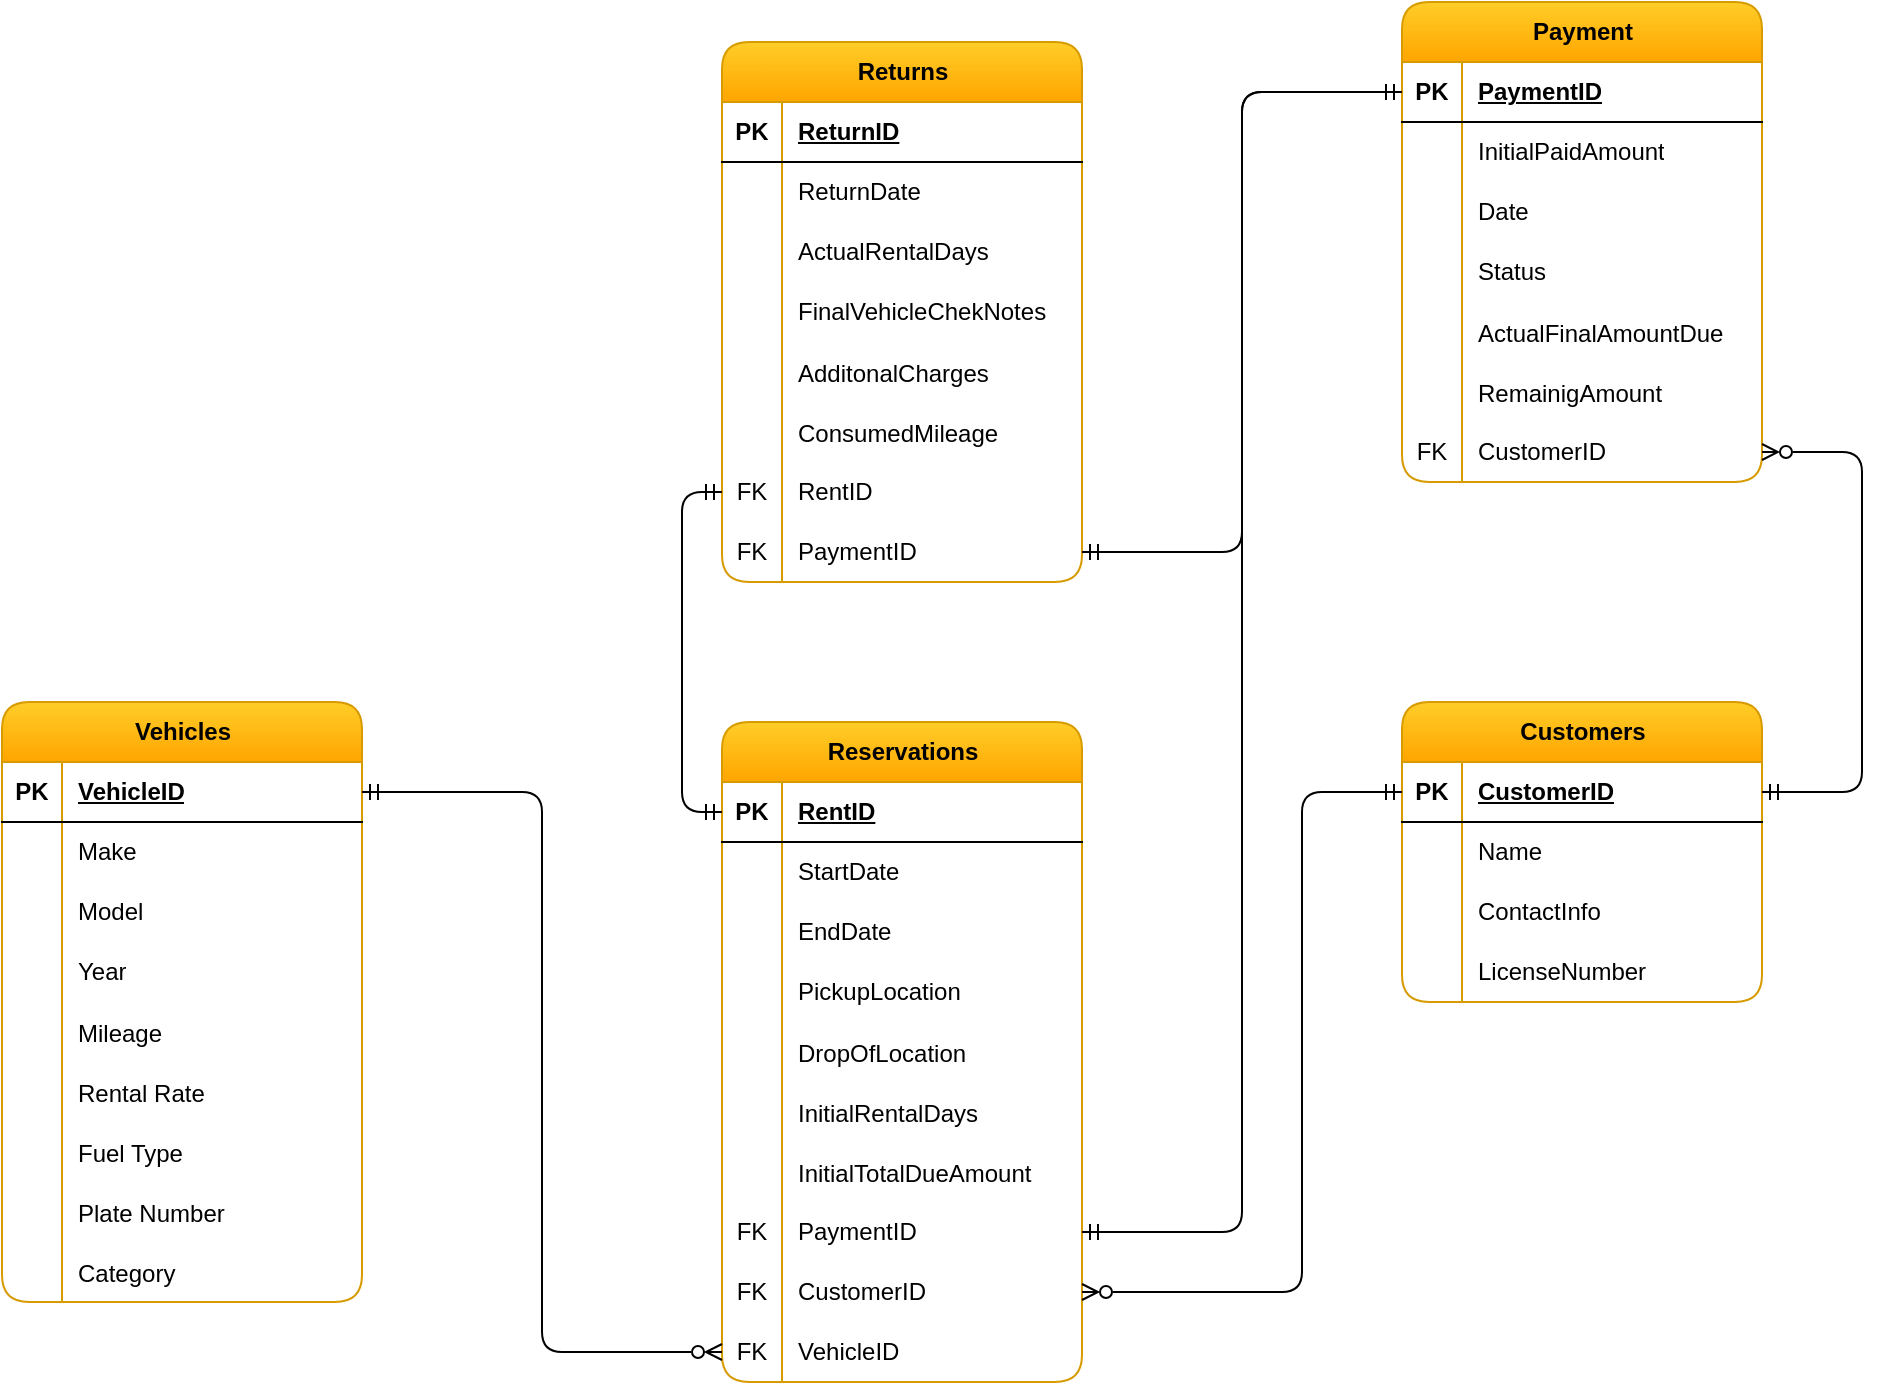 <mxfile version="26.0.16">
  <diagram name="Page-1" id="QDovTG4UQ_w5zxJ6Ef-n">
    <mxGraphModel dx="689" dy="719" grid="1" gridSize="10" guides="1" tooltips="1" connect="1" arrows="1" fold="1" page="1" pageScale="1" pageWidth="850" pageHeight="1100" math="0" shadow="0">
      <root>
        <mxCell id="0" />
        <mxCell id="1" parent="0" />
        <mxCell id="iJ1qwPHRNLwlL2JDfnPb-1" value="Vehicles" style="shape=table;startSize=30;container=1;collapsible=1;childLayout=tableLayout;fixedRows=1;rowLines=0;fontStyle=1;align=center;resizeLast=1;html=1;rounded=1;fillColor=#ffcd28;gradientColor=#ffa500;strokeColor=#d79b00;" vertex="1" parent="1">
          <mxGeometry x="120" y="460" width="180" height="300" as="geometry" />
        </mxCell>
        <mxCell id="iJ1qwPHRNLwlL2JDfnPb-2" value="" style="shape=tableRow;horizontal=0;startSize=0;swimlaneHead=0;swimlaneBody=0;fillColor=none;collapsible=0;dropTarget=0;points=[[0,0.5],[1,0.5]];portConstraint=eastwest;top=0;left=0;right=0;bottom=1;rounded=1;" vertex="1" parent="iJ1qwPHRNLwlL2JDfnPb-1">
          <mxGeometry y="30" width="180" height="30" as="geometry" />
        </mxCell>
        <mxCell id="iJ1qwPHRNLwlL2JDfnPb-3" value="PK" style="shape=partialRectangle;connectable=0;fillColor=none;top=0;left=0;bottom=0;right=0;fontStyle=1;overflow=hidden;whiteSpace=wrap;html=1;rounded=1;" vertex="1" parent="iJ1qwPHRNLwlL2JDfnPb-2">
          <mxGeometry width="30" height="30" as="geometry">
            <mxRectangle width="30" height="30" as="alternateBounds" />
          </mxGeometry>
        </mxCell>
        <mxCell id="iJ1qwPHRNLwlL2JDfnPb-4" value="VehicleID" style="shape=partialRectangle;connectable=0;fillColor=none;top=0;left=0;bottom=0;right=0;align=left;spacingLeft=6;fontStyle=5;overflow=hidden;whiteSpace=wrap;html=1;rounded=1;" vertex="1" parent="iJ1qwPHRNLwlL2JDfnPb-2">
          <mxGeometry x="30" width="150" height="30" as="geometry">
            <mxRectangle width="150" height="30" as="alternateBounds" />
          </mxGeometry>
        </mxCell>
        <mxCell id="iJ1qwPHRNLwlL2JDfnPb-5" value="" style="shape=tableRow;horizontal=0;startSize=0;swimlaneHead=0;swimlaneBody=0;fillColor=none;collapsible=0;dropTarget=0;points=[[0,0.5],[1,0.5]];portConstraint=eastwest;top=0;left=0;right=0;bottom=0;rounded=1;" vertex="1" parent="iJ1qwPHRNLwlL2JDfnPb-1">
          <mxGeometry y="60" width="180" height="30" as="geometry" />
        </mxCell>
        <mxCell id="iJ1qwPHRNLwlL2JDfnPb-6" value="" style="shape=partialRectangle;connectable=0;fillColor=none;top=0;left=0;bottom=0;right=0;editable=1;overflow=hidden;whiteSpace=wrap;html=1;rounded=1;" vertex="1" parent="iJ1qwPHRNLwlL2JDfnPb-5">
          <mxGeometry width="30" height="30" as="geometry">
            <mxRectangle width="30" height="30" as="alternateBounds" />
          </mxGeometry>
        </mxCell>
        <mxCell id="iJ1qwPHRNLwlL2JDfnPb-7" value="Make" style="shape=partialRectangle;connectable=0;fillColor=none;top=0;left=0;bottom=0;right=0;align=left;spacingLeft=6;overflow=hidden;whiteSpace=wrap;html=1;rounded=1;" vertex="1" parent="iJ1qwPHRNLwlL2JDfnPb-5">
          <mxGeometry x="30" width="150" height="30" as="geometry">
            <mxRectangle width="150" height="30" as="alternateBounds" />
          </mxGeometry>
        </mxCell>
        <mxCell id="iJ1qwPHRNLwlL2JDfnPb-8" value="" style="shape=tableRow;horizontal=0;startSize=0;swimlaneHead=0;swimlaneBody=0;fillColor=none;collapsible=0;dropTarget=0;points=[[0,0.5],[1,0.5]];portConstraint=eastwest;top=0;left=0;right=0;bottom=0;rounded=1;" vertex="1" parent="iJ1qwPHRNLwlL2JDfnPb-1">
          <mxGeometry y="90" width="180" height="30" as="geometry" />
        </mxCell>
        <mxCell id="iJ1qwPHRNLwlL2JDfnPb-9" value="" style="shape=partialRectangle;connectable=0;fillColor=none;top=0;left=0;bottom=0;right=0;editable=1;overflow=hidden;whiteSpace=wrap;html=1;rounded=1;" vertex="1" parent="iJ1qwPHRNLwlL2JDfnPb-8">
          <mxGeometry width="30" height="30" as="geometry">
            <mxRectangle width="30" height="30" as="alternateBounds" />
          </mxGeometry>
        </mxCell>
        <mxCell id="iJ1qwPHRNLwlL2JDfnPb-10" value="Model" style="shape=partialRectangle;connectable=0;fillColor=none;top=0;left=0;bottom=0;right=0;align=left;spacingLeft=6;overflow=hidden;whiteSpace=wrap;html=1;rounded=1;" vertex="1" parent="iJ1qwPHRNLwlL2JDfnPb-8">
          <mxGeometry x="30" width="150" height="30" as="geometry">
            <mxRectangle width="150" height="30" as="alternateBounds" />
          </mxGeometry>
        </mxCell>
        <mxCell id="iJ1qwPHRNLwlL2JDfnPb-11" value="" style="shape=tableRow;horizontal=0;startSize=0;swimlaneHead=0;swimlaneBody=0;fillColor=none;collapsible=0;dropTarget=0;points=[[0,0.5],[1,0.5]];portConstraint=eastwest;top=0;left=0;right=0;bottom=0;rounded=1;" vertex="1" parent="iJ1qwPHRNLwlL2JDfnPb-1">
          <mxGeometry y="120" width="180" height="30" as="geometry" />
        </mxCell>
        <mxCell id="iJ1qwPHRNLwlL2JDfnPb-12" value="" style="shape=partialRectangle;connectable=0;fillColor=none;top=0;left=0;bottom=0;right=0;editable=1;overflow=hidden;whiteSpace=wrap;html=1;rounded=1;" vertex="1" parent="iJ1qwPHRNLwlL2JDfnPb-11">
          <mxGeometry width="30" height="30" as="geometry">
            <mxRectangle width="30" height="30" as="alternateBounds" />
          </mxGeometry>
        </mxCell>
        <mxCell id="iJ1qwPHRNLwlL2JDfnPb-13" value="Year" style="shape=partialRectangle;connectable=0;fillColor=none;top=0;left=0;bottom=0;right=0;align=left;spacingLeft=6;overflow=hidden;whiteSpace=wrap;html=1;rounded=1;" vertex="1" parent="iJ1qwPHRNLwlL2JDfnPb-11">
          <mxGeometry x="30" width="150" height="30" as="geometry">
            <mxRectangle width="150" height="30" as="alternateBounds" />
          </mxGeometry>
        </mxCell>
        <mxCell id="iJ1qwPHRNLwlL2JDfnPb-14" value="" style="shape=tableRow;horizontal=0;startSize=0;swimlaneHead=0;swimlaneBody=0;fillColor=none;collapsible=0;dropTarget=0;points=[[0,0.5],[1,0.5]];portConstraint=eastwest;top=0;left=0;right=0;bottom=0;rounded=1;" vertex="1" parent="iJ1qwPHRNLwlL2JDfnPb-1">
          <mxGeometry y="150" width="180" height="30" as="geometry" />
        </mxCell>
        <mxCell id="iJ1qwPHRNLwlL2JDfnPb-15" value="" style="shape=partialRectangle;connectable=0;fillColor=none;top=0;left=0;bottom=0;right=0;editable=1;overflow=hidden;rounded=1;" vertex="1" parent="iJ1qwPHRNLwlL2JDfnPb-14">
          <mxGeometry width="30" height="30" as="geometry">
            <mxRectangle width="30" height="30" as="alternateBounds" />
          </mxGeometry>
        </mxCell>
        <mxCell id="iJ1qwPHRNLwlL2JDfnPb-16" value="Mileage" style="shape=partialRectangle;connectable=0;fillColor=none;top=0;left=0;bottom=0;right=0;align=left;spacingLeft=6;overflow=hidden;rounded=1;" vertex="1" parent="iJ1qwPHRNLwlL2JDfnPb-14">
          <mxGeometry x="30" width="150" height="30" as="geometry">
            <mxRectangle width="150" height="30" as="alternateBounds" />
          </mxGeometry>
        </mxCell>
        <mxCell id="iJ1qwPHRNLwlL2JDfnPb-17" value="" style="shape=tableRow;horizontal=0;startSize=0;swimlaneHead=0;swimlaneBody=0;fillColor=none;collapsible=0;dropTarget=0;points=[[0,0.5],[1,0.5]];portConstraint=eastwest;top=0;left=0;right=0;bottom=0;rounded=1;" vertex="1" parent="iJ1qwPHRNLwlL2JDfnPb-1">
          <mxGeometry y="180" width="180" height="30" as="geometry" />
        </mxCell>
        <mxCell id="iJ1qwPHRNLwlL2JDfnPb-18" value="" style="shape=partialRectangle;connectable=0;fillColor=none;top=0;left=0;bottom=0;right=0;editable=1;overflow=hidden;rounded=1;" vertex="1" parent="iJ1qwPHRNLwlL2JDfnPb-17">
          <mxGeometry width="30" height="30" as="geometry">
            <mxRectangle width="30" height="30" as="alternateBounds" />
          </mxGeometry>
        </mxCell>
        <mxCell id="iJ1qwPHRNLwlL2JDfnPb-19" value="Rental Rate" style="shape=partialRectangle;connectable=0;fillColor=none;top=0;left=0;bottom=0;right=0;align=left;spacingLeft=6;overflow=hidden;rounded=1;" vertex="1" parent="iJ1qwPHRNLwlL2JDfnPb-17">
          <mxGeometry x="30" width="150" height="30" as="geometry">
            <mxRectangle width="150" height="30" as="alternateBounds" />
          </mxGeometry>
        </mxCell>
        <mxCell id="iJ1qwPHRNLwlL2JDfnPb-24" value="" style="shape=tableRow;horizontal=0;startSize=0;swimlaneHead=0;swimlaneBody=0;fillColor=none;collapsible=0;dropTarget=0;points=[[0,0.5],[1,0.5]];portConstraint=eastwest;top=0;left=0;right=0;bottom=0;rounded=1;" vertex="1" parent="iJ1qwPHRNLwlL2JDfnPb-1">
          <mxGeometry y="210" width="180" height="30" as="geometry" />
        </mxCell>
        <mxCell id="iJ1qwPHRNLwlL2JDfnPb-25" value="" style="shape=partialRectangle;connectable=0;fillColor=none;top=0;left=0;bottom=0;right=0;editable=1;overflow=hidden;rounded=1;" vertex="1" parent="iJ1qwPHRNLwlL2JDfnPb-24">
          <mxGeometry width="30" height="30" as="geometry">
            <mxRectangle width="30" height="30" as="alternateBounds" />
          </mxGeometry>
        </mxCell>
        <mxCell id="iJ1qwPHRNLwlL2JDfnPb-26" value="Fuel Type" style="shape=partialRectangle;connectable=0;fillColor=none;top=0;left=0;bottom=0;right=0;align=left;spacingLeft=6;overflow=hidden;rounded=1;" vertex="1" parent="iJ1qwPHRNLwlL2JDfnPb-24">
          <mxGeometry x="30" width="150" height="30" as="geometry">
            <mxRectangle width="150" height="30" as="alternateBounds" />
          </mxGeometry>
        </mxCell>
        <mxCell id="iJ1qwPHRNLwlL2JDfnPb-27" value="" style="shape=tableRow;horizontal=0;startSize=0;swimlaneHead=0;swimlaneBody=0;fillColor=none;collapsible=0;dropTarget=0;points=[[0,0.5],[1,0.5]];portConstraint=eastwest;top=0;left=0;right=0;bottom=0;rounded=1;" vertex="1" parent="iJ1qwPHRNLwlL2JDfnPb-1">
          <mxGeometry y="240" width="180" height="30" as="geometry" />
        </mxCell>
        <mxCell id="iJ1qwPHRNLwlL2JDfnPb-28" value="" style="shape=partialRectangle;connectable=0;fillColor=none;top=0;left=0;bottom=0;right=0;editable=1;overflow=hidden;rounded=1;" vertex="1" parent="iJ1qwPHRNLwlL2JDfnPb-27">
          <mxGeometry width="30" height="30" as="geometry">
            <mxRectangle width="30" height="30" as="alternateBounds" />
          </mxGeometry>
        </mxCell>
        <mxCell id="iJ1qwPHRNLwlL2JDfnPb-29" value="Plate Number" style="shape=partialRectangle;connectable=0;fillColor=none;top=0;left=0;bottom=0;right=0;align=left;spacingLeft=6;overflow=hidden;rounded=1;" vertex="1" parent="iJ1qwPHRNLwlL2JDfnPb-27">
          <mxGeometry x="30" width="150" height="30" as="geometry">
            <mxRectangle width="150" height="30" as="alternateBounds" />
          </mxGeometry>
        </mxCell>
        <mxCell id="iJ1qwPHRNLwlL2JDfnPb-30" value="" style="shape=tableRow;horizontal=0;startSize=0;swimlaneHead=0;swimlaneBody=0;fillColor=none;collapsible=0;dropTarget=0;points=[[0,0.5],[1,0.5]];portConstraint=eastwest;top=0;left=0;right=0;bottom=0;rounded=1;" vertex="1" parent="iJ1qwPHRNLwlL2JDfnPb-1">
          <mxGeometry y="270" width="180" height="30" as="geometry" />
        </mxCell>
        <mxCell id="iJ1qwPHRNLwlL2JDfnPb-31" value="" style="shape=partialRectangle;connectable=0;fillColor=none;top=0;left=0;bottom=0;right=0;editable=1;overflow=hidden;rounded=1;" vertex="1" parent="iJ1qwPHRNLwlL2JDfnPb-30">
          <mxGeometry width="30" height="30" as="geometry">
            <mxRectangle width="30" height="30" as="alternateBounds" />
          </mxGeometry>
        </mxCell>
        <mxCell id="iJ1qwPHRNLwlL2JDfnPb-32" value="Category" style="shape=partialRectangle;connectable=0;fillColor=none;top=0;left=0;bottom=0;right=0;align=left;spacingLeft=6;overflow=hidden;rounded=1;" vertex="1" parent="iJ1qwPHRNLwlL2JDfnPb-30">
          <mxGeometry x="30" width="150" height="30" as="geometry">
            <mxRectangle width="150" height="30" as="alternateBounds" />
          </mxGeometry>
        </mxCell>
        <mxCell id="iJ1qwPHRNLwlL2JDfnPb-36" value="Reservations" style="shape=table;startSize=30;container=1;collapsible=1;childLayout=tableLayout;fixedRows=1;rowLines=0;fontStyle=1;align=center;resizeLast=1;html=1;rounded=1;fillColor=#ffcd28;gradientColor=#ffa500;strokeColor=#d79b00;" vertex="1" parent="1">
          <mxGeometry x="480" y="470" width="180" height="330" as="geometry" />
        </mxCell>
        <mxCell id="iJ1qwPHRNLwlL2JDfnPb-37" value="" style="shape=tableRow;horizontal=0;startSize=0;swimlaneHead=0;swimlaneBody=0;fillColor=none;collapsible=0;dropTarget=0;points=[[0,0.5],[1,0.5]];portConstraint=eastwest;top=0;left=0;right=0;bottom=1;rounded=1;" vertex="1" parent="iJ1qwPHRNLwlL2JDfnPb-36">
          <mxGeometry y="30" width="180" height="30" as="geometry" />
        </mxCell>
        <mxCell id="iJ1qwPHRNLwlL2JDfnPb-38" value="PK" style="shape=partialRectangle;connectable=0;fillColor=none;top=0;left=0;bottom=0;right=0;fontStyle=1;overflow=hidden;whiteSpace=wrap;html=1;rounded=1;" vertex="1" parent="iJ1qwPHRNLwlL2JDfnPb-37">
          <mxGeometry width="30" height="30" as="geometry">
            <mxRectangle width="30" height="30" as="alternateBounds" />
          </mxGeometry>
        </mxCell>
        <mxCell id="iJ1qwPHRNLwlL2JDfnPb-39" value="RentID" style="shape=partialRectangle;connectable=0;fillColor=none;top=0;left=0;bottom=0;right=0;align=left;spacingLeft=6;fontStyle=5;overflow=hidden;whiteSpace=wrap;html=1;rounded=1;" vertex="1" parent="iJ1qwPHRNLwlL2JDfnPb-37">
          <mxGeometry x="30" width="150" height="30" as="geometry">
            <mxRectangle width="150" height="30" as="alternateBounds" />
          </mxGeometry>
        </mxCell>
        <mxCell id="iJ1qwPHRNLwlL2JDfnPb-40" value="" style="shape=tableRow;horizontal=0;startSize=0;swimlaneHead=0;swimlaneBody=0;fillColor=none;collapsible=0;dropTarget=0;points=[[0,0.5],[1,0.5]];portConstraint=eastwest;top=0;left=0;right=0;bottom=0;rounded=1;" vertex="1" parent="iJ1qwPHRNLwlL2JDfnPb-36">
          <mxGeometry y="60" width="180" height="30" as="geometry" />
        </mxCell>
        <mxCell id="iJ1qwPHRNLwlL2JDfnPb-41" value="" style="shape=partialRectangle;connectable=0;fillColor=none;top=0;left=0;bottom=0;right=0;editable=1;overflow=hidden;whiteSpace=wrap;html=1;rounded=1;" vertex="1" parent="iJ1qwPHRNLwlL2JDfnPb-40">
          <mxGeometry width="30" height="30" as="geometry">
            <mxRectangle width="30" height="30" as="alternateBounds" />
          </mxGeometry>
        </mxCell>
        <mxCell id="iJ1qwPHRNLwlL2JDfnPb-42" value="StartDate" style="shape=partialRectangle;connectable=0;fillColor=none;top=0;left=0;bottom=0;right=0;align=left;spacingLeft=6;overflow=hidden;whiteSpace=wrap;html=1;rounded=1;" vertex="1" parent="iJ1qwPHRNLwlL2JDfnPb-40">
          <mxGeometry x="30" width="150" height="30" as="geometry">
            <mxRectangle width="150" height="30" as="alternateBounds" />
          </mxGeometry>
        </mxCell>
        <mxCell id="iJ1qwPHRNLwlL2JDfnPb-43" value="" style="shape=tableRow;horizontal=0;startSize=0;swimlaneHead=0;swimlaneBody=0;fillColor=none;collapsible=0;dropTarget=0;points=[[0,0.5],[1,0.5]];portConstraint=eastwest;top=0;left=0;right=0;bottom=0;rounded=1;" vertex="1" parent="iJ1qwPHRNLwlL2JDfnPb-36">
          <mxGeometry y="90" width="180" height="30" as="geometry" />
        </mxCell>
        <mxCell id="iJ1qwPHRNLwlL2JDfnPb-44" value="" style="shape=partialRectangle;connectable=0;fillColor=none;top=0;left=0;bottom=0;right=0;editable=1;overflow=hidden;whiteSpace=wrap;html=1;rounded=1;" vertex="1" parent="iJ1qwPHRNLwlL2JDfnPb-43">
          <mxGeometry width="30" height="30" as="geometry">
            <mxRectangle width="30" height="30" as="alternateBounds" />
          </mxGeometry>
        </mxCell>
        <mxCell id="iJ1qwPHRNLwlL2JDfnPb-45" value="EndDate" style="shape=partialRectangle;connectable=0;fillColor=none;top=0;left=0;bottom=0;right=0;align=left;spacingLeft=6;overflow=hidden;whiteSpace=wrap;html=1;rounded=1;" vertex="1" parent="iJ1qwPHRNLwlL2JDfnPb-43">
          <mxGeometry x="30" width="150" height="30" as="geometry">
            <mxRectangle width="150" height="30" as="alternateBounds" />
          </mxGeometry>
        </mxCell>
        <mxCell id="iJ1qwPHRNLwlL2JDfnPb-46" value="" style="shape=tableRow;horizontal=0;startSize=0;swimlaneHead=0;swimlaneBody=0;fillColor=none;collapsible=0;dropTarget=0;points=[[0,0.5],[1,0.5]];portConstraint=eastwest;top=0;left=0;right=0;bottom=0;rounded=1;" vertex="1" parent="iJ1qwPHRNLwlL2JDfnPb-36">
          <mxGeometry y="120" width="180" height="30" as="geometry" />
        </mxCell>
        <mxCell id="iJ1qwPHRNLwlL2JDfnPb-47" value="" style="shape=partialRectangle;connectable=0;fillColor=none;top=0;left=0;bottom=0;right=0;editable=1;overflow=hidden;whiteSpace=wrap;html=1;rounded=1;" vertex="1" parent="iJ1qwPHRNLwlL2JDfnPb-46">
          <mxGeometry width="30" height="30" as="geometry">
            <mxRectangle width="30" height="30" as="alternateBounds" />
          </mxGeometry>
        </mxCell>
        <mxCell id="iJ1qwPHRNLwlL2JDfnPb-48" value="PickupLocation" style="shape=partialRectangle;connectable=0;fillColor=none;top=0;left=0;bottom=0;right=0;align=left;spacingLeft=6;overflow=hidden;whiteSpace=wrap;html=1;rounded=1;" vertex="1" parent="iJ1qwPHRNLwlL2JDfnPb-46">
          <mxGeometry x="30" width="150" height="30" as="geometry">
            <mxRectangle width="150" height="30" as="alternateBounds" />
          </mxGeometry>
        </mxCell>
        <mxCell id="iJ1qwPHRNLwlL2JDfnPb-49" value="" style="shape=tableRow;horizontal=0;startSize=0;swimlaneHead=0;swimlaneBody=0;fillColor=none;collapsible=0;dropTarget=0;points=[[0,0.5],[1,0.5]];portConstraint=eastwest;top=0;left=0;right=0;bottom=0;rounded=1;" vertex="1" parent="iJ1qwPHRNLwlL2JDfnPb-36">
          <mxGeometry y="150" width="180" height="30" as="geometry" />
        </mxCell>
        <mxCell id="iJ1qwPHRNLwlL2JDfnPb-50" value="" style="shape=partialRectangle;connectable=0;fillColor=none;top=0;left=0;bottom=0;right=0;editable=1;overflow=hidden;rounded=1;" vertex="1" parent="iJ1qwPHRNLwlL2JDfnPb-49">
          <mxGeometry width="30" height="30" as="geometry">
            <mxRectangle width="30" height="30" as="alternateBounds" />
          </mxGeometry>
        </mxCell>
        <mxCell id="iJ1qwPHRNLwlL2JDfnPb-51" value="DropOfLocation" style="shape=partialRectangle;connectable=0;fillColor=none;top=0;left=0;bottom=0;right=0;align=left;spacingLeft=6;overflow=hidden;rounded=1;" vertex="1" parent="iJ1qwPHRNLwlL2JDfnPb-49">
          <mxGeometry x="30" width="150" height="30" as="geometry">
            <mxRectangle width="150" height="30" as="alternateBounds" />
          </mxGeometry>
        </mxCell>
        <mxCell id="iJ1qwPHRNLwlL2JDfnPb-52" value="" style="shape=tableRow;horizontal=0;startSize=0;swimlaneHead=0;swimlaneBody=0;fillColor=none;collapsible=0;dropTarget=0;points=[[0,0.5],[1,0.5]];portConstraint=eastwest;top=0;left=0;right=0;bottom=0;rounded=1;" vertex="1" parent="iJ1qwPHRNLwlL2JDfnPb-36">
          <mxGeometry y="180" width="180" height="30" as="geometry" />
        </mxCell>
        <mxCell id="iJ1qwPHRNLwlL2JDfnPb-53" value="" style="shape=partialRectangle;connectable=0;fillColor=none;top=0;left=0;bottom=0;right=0;editable=1;overflow=hidden;rounded=1;" vertex="1" parent="iJ1qwPHRNLwlL2JDfnPb-52">
          <mxGeometry width="30" height="30" as="geometry">
            <mxRectangle width="30" height="30" as="alternateBounds" />
          </mxGeometry>
        </mxCell>
        <mxCell id="iJ1qwPHRNLwlL2JDfnPb-54" value="InitialRentalDays" style="shape=partialRectangle;connectable=0;fillColor=none;top=0;left=0;bottom=0;right=0;align=left;spacingLeft=6;overflow=hidden;rounded=1;" vertex="1" parent="iJ1qwPHRNLwlL2JDfnPb-52">
          <mxGeometry x="30" width="150" height="30" as="geometry">
            <mxRectangle width="150" height="30" as="alternateBounds" />
          </mxGeometry>
        </mxCell>
        <mxCell id="iJ1qwPHRNLwlL2JDfnPb-55" value="" style="shape=tableRow;horizontal=0;startSize=0;swimlaneHead=0;swimlaneBody=0;fillColor=none;collapsible=0;dropTarget=0;points=[[0,0.5],[1,0.5]];portConstraint=eastwest;top=0;left=0;right=0;bottom=0;rounded=1;" vertex="1" parent="iJ1qwPHRNLwlL2JDfnPb-36">
          <mxGeometry y="210" width="180" height="30" as="geometry" />
        </mxCell>
        <mxCell id="iJ1qwPHRNLwlL2JDfnPb-56" value="" style="shape=partialRectangle;connectable=0;fillColor=none;top=0;left=0;bottom=0;right=0;editable=1;overflow=hidden;rounded=1;" vertex="1" parent="iJ1qwPHRNLwlL2JDfnPb-55">
          <mxGeometry width="30" height="30" as="geometry">
            <mxRectangle width="30" height="30" as="alternateBounds" />
          </mxGeometry>
        </mxCell>
        <mxCell id="iJ1qwPHRNLwlL2JDfnPb-57" value="InitialTotalDueAmount" style="shape=partialRectangle;connectable=0;fillColor=none;top=0;left=0;bottom=0;right=0;align=left;spacingLeft=6;overflow=hidden;rounded=1;" vertex="1" parent="iJ1qwPHRNLwlL2JDfnPb-55">
          <mxGeometry x="30" width="150" height="30" as="geometry">
            <mxRectangle width="150" height="30" as="alternateBounds" />
          </mxGeometry>
        </mxCell>
        <mxCell id="iJ1qwPHRNLwlL2JDfnPb-125" value="" style="shape=tableRow;horizontal=0;startSize=0;swimlaneHead=0;swimlaneBody=0;fillColor=none;collapsible=0;dropTarget=0;points=[[0,0.5],[1,0.5]];portConstraint=eastwest;top=0;left=0;right=0;bottom=0;rounded=1;" vertex="1" parent="iJ1qwPHRNLwlL2JDfnPb-36">
          <mxGeometry y="240" width="180" height="30" as="geometry" />
        </mxCell>
        <mxCell id="iJ1qwPHRNLwlL2JDfnPb-126" value="FK" style="shape=partialRectangle;connectable=0;fillColor=none;top=0;left=0;bottom=0;right=0;fontStyle=0;overflow=hidden;whiteSpace=wrap;html=1;rounded=1;" vertex="1" parent="iJ1qwPHRNLwlL2JDfnPb-125">
          <mxGeometry width="30" height="30" as="geometry">
            <mxRectangle width="30" height="30" as="alternateBounds" />
          </mxGeometry>
        </mxCell>
        <mxCell id="iJ1qwPHRNLwlL2JDfnPb-127" value="PaymentID" style="shape=partialRectangle;connectable=0;fillColor=none;top=0;left=0;bottom=0;right=0;align=left;spacingLeft=6;fontStyle=0;overflow=hidden;whiteSpace=wrap;html=1;rounded=1;" vertex="1" parent="iJ1qwPHRNLwlL2JDfnPb-125">
          <mxGeometry x="30" width="150" height="30" as="geometry">
            <mxRectangle width="150" height="30" as="alternateBounds" />
          </mxGeometry>
        </mxCell>
        <mxCell id="iJ1qwPHRNLwlL2JDfnPb-109" value="" style="shape=tableRow;horizontal=0;startSize=0;swimlaneHead=0;swimlaneBody=0;fillColor=none;collapsible=0;dropTarget=0;points=[[0,0.5],[1,0.5]];portConstraint=eastwest;top=0;left=0;right=0;bottom=0;rounded=1;" vertex="1" parent="iJ1qwPHRNLwlL2JDfnPb-36">
          <mxGeometry y="270" width="180" height="30" as="geometry" />
        </mxCell>
        <mxCell id="iJ1qwPHRNLwlL2JDfnPb-110" value="FK" style="shape=partialRectangle;connectable=0;fillColor=none;top=0;left=0;bottom=0;right=0;fontStyle=0;overflow=hidden;whiteSpace=wrap;html=1;rounded=1;" vertex="1" parent="iJ1qwPHRNLwlL2JDfnPb-109">
          <mxGeometry width="30" height="30" as="geometry">
            <mxRectangle width="30" height="30" as="alternateBounds" />
          </mxGeometry>
        </mxCell>
        <mxCell id="iJ1qwPHRNLwlL2JDfnPb-111" value="CustomerID" style="shape=partialRectangle;connectable=0;fillColor=none;top=0;left=0;bottom=0;right=0;align=left;spacingLeft=6;fontStyle=0;overflow=hidden;whiteSpace=wrap;html=1;rounded=1;" vertex="1" parent="iJ1qwPHRNLwlL2JDfnPb-109">
          <mxGeometry x="30" width="150" height="30" as="geometry">
            <mxRectangle width="150" height="30" as="alternateBounds" />
          </mxGeometry>
        </mxCell>
        <mxCell id="iJ1qwPHRNLwlL2JDfnPb-112" value="" style="shape=tableRow;horizontal=0;startSize=0;swimlaneHead=0;swimlaneBody=0;fillColor=none;collapsible=0;dropTarget=0;points=[[0,0.5],[1,0.5]];portConstraint=eastwest;top=0;left=0;right=0;bottom=0;rounded=1;" vertex="1" parent="iJ1qwPHRNLwlL2JDfnPb-36">
          <mxGeometry y="300" width="180" height="30" as="geometry" />
        </mxCell>
        <mxCell id="iJ1qwPHRNLwlL2JDfnPb-113" value="FK" style="shape=partialRectangle;connectable=0;fillColor=none;top=0;left=0;bottom=0;right=0;fontStyle=0;overflow=hidden;whiteSpace=wrap;html=1;rounded=1;" vertex="1" parent="iJ1qwPHRNLwlL2JDfnPb-112">
          <mxGeometry width="30" height="30" as="geometry">
            <mxRectangle width="30" height="30" as="alternateBounds" />
          </mxGeometry>
        </mxCell>
        <mxCell id="iJ1qwPHRNLwlL2JDfnPb-114" value="VehicleID" style="shape=partialRectangle;connectable=0;fillColor=none;top=0;left=0;bottom=0;right=0;align=left;spacingLeft=6;fontStyle=0;overflow=hidden;whiteSpace=wrap;html=1;rounded=1;" vertex="1" parent="iJ1qwPHRNLwlL2JDfnPb-112">
          <mxGeometry x="30" width="150" height="30" as="geometry">
            <mxRectangle width="150" height="30" as="alternateBounds" />
          </mxGeometry>
        </mxCell>
        <mxCell id="iJ1qwPHRNLwlL2JDfnPb-58" value="Customers" style="shape=table;startSize=30;container=1;collapsible=1;childLayout=tableLayout;fixedRows=1;rowLines=0;fontStyle=1;align=center;resizeLast=1;html=1;rounded=1;fillColor=#ffcd28;gradientColor=#ffa500;strokeColor=#d79b00;" vertex="1" parent="1">
          <mxGeometry x="820" y="460" width="180" height="150" as="geometry" />
        </mxCell>
        <mxCell id="iJ1qwPHRNLwlL2JDfnPb-59" value="" style="shape=tableRow;horizontal=0;startSize=0;swimlaneHead=0;swimlaneBody=0;fillColor=none;collapsible=0;dropTarget=0;points=[[0,0.5],[1,0.5]];portConstraint=eastwest;top=0;left=0;right=0;bottom=1;rounded=1;" vertex="1" parent="iJ1qwPHRNLwlL2JDfnPb-58">
          <mxGeometry y="30" width="180" height="30" as="geometry" />
        </mxCell>
        <mxCell id="iJ1qwPHRNLwlL2JDfnPb-60" value="PK" style="shape=partialRectangle;connectable=0;fillColor=none;top=0;left=0;bottom=0;right=0;fontStyle=1;overflow=hidden;whiteSpace=wrap;html=1;rounded=1;" vertex="1" parent="iJ1qwPHRNLwlL2JDfnPb-59">
          <mxGeometry width="30" height="30" as="geometry">
            <mxRectangle width="30" height="30" as="alternateBounds" />
          </mxGeometry>
        </mxCell>
        <mxCell id="iJ1qwPHRNLwlL2JDfnPb-61" value="CustomerID" style="shape=partialRectangle;connectable=0;fillColor=none;top=0;left=0;bottom=0;right=0;align=left;spacingLeft=6;fontStyle=5;overflow=hidden;whiteSpace=wrap;html=1;rounded=1;" vertex="1" parent="iJ1qwPHRNLwlL2JDfnPb-59">
          <mxGeometry x="30" width="150" height="30" as="geometry">
            <mxRectangle width="150" height="30" as="alternateBounds" />
          </mxGeometry>
        </mxCell>
        <mxCell id="iJ1qwPHRNLwlL2JDfnPb-62" value="" style="shape=tableRow;horizontal=0;startSize=0;swimlaneHead=0;swimlaneBody=0;fillColor=none;collapsible=0;dropTarget=0;points=[[0,0.5],[1,0.5]];portConstraint=eastwest;top=0;left=0;right=0;bottom=0;rounded=1;" vertex="1" parent="iJ1qwPHRNLwlL2JDfnPb-58">
          <mxGeometry y="60" width="180" height="30" as="geometry" />
        </mxCell>
        <mxCell id="iJ1qwPHRNLwlL2JDfnPb-63" value="" style="shape=partialRectangle;connectable=0;fillColor=none;top=0;left=0;bottom=0;right=0;editable=1;overflow=hidden;whiteSpace=wrap;html=1;rounded=1;" vertex="1" parent="iJ1qwPHRNLwlL2JDfnPb-62">
          <mxGeometry width="30" height="30" as="geometry">
            <mxRectangle width="30" height="30" as="alternateBounds" />
          </mxGeometry>
        </mxCell>
        <mxCell id="iJ1qwPHRNLwlL2JDfnPb-64" value="Name" style="shape=partialRectangle;connectable=0;fillColor=none;top=0;left=0;bottom=0;right=0;align=left;spacingLeft=6;overflow=hidden;whiteSpace=wrap;html=1;rounded=1;" vertex="1" parent="iJ1qwPHRNLwlL2JDfnPb-62">
          <mxGeometry x="30" width="150" height="30" as="geometry">
            <mxRectangle width="150" height="30" as="alternateBounds" />
          </mxGeometry>
        </mxCell>
        <mxCell id="iJ1qwPHRNLwlL2JDfnPb-65" value="" style="shape=tableRow;horizontal=0;startSize=0;swimlaneHead=0;swimlaneBody=0;fillColor=none;collapsible=0;dropTarget=0;points=[[0,0.5],[1,0.5]];portConstraint=eastwest;top=0;left=0;right=0;bottom=0;rounded=1;" vertex="1" parent="iJ1qwPHRNLwlL2JDfnPb-58">
          <mxGeometry y="90" width="180" height="30" as="geometry" />
        </mxCell>
        <mxCell id="iJ1qwPHRNLwlL2JDfnPb-66" value="" style="shape=partialRectangle;connectable=0;fillColor=none;top=0;left=0;bottom=0;right=0;editable=1;overflow=hidden;whiteSpace=wrap;html=1;rounded=1;" vertex="1" parent="iJ1qwPHRNLwlL2JDfnPb-65">
          <mxGeometry width="30" height="30" as="geometry">
            <mxRectangle width="30" height="30" as="alternateBounds" />
          </mxGeometry>
        </mxCell>
        <mxCell id="iJ1qwPHRNLwlL2JDfnPb-67" value="ContactInfo" style="shape=partialRectangle;connectable=0;fillColor=none;top=0;left=0;bottom=0;right=0;align=left;spacingLeft=6;overflow=hidden;whiteSpace=wrap;html=1;rounded=1;" vertex="1" parent="iJ1qwPHRNLwlL2JDfnPb-65">
          <mxGeometry x="30" width="150" height="30" as="geometry">
            <mxRectangle width="150" height="30" as="alternateBounds" />
          </mxGeometry>
        </mxCell>
        <mxCell id="iJ1qwPHRNLwlL2JDfnPb-68" value="" style="shape=tableRow;horizontal=0;startSize=0;swimlaneHead=0;swimlaneBody=0;fillColor=none;collapsible=0;dropTarget=0;points=[[0,0.5],[1,0.5]];portConstraint=eastwest;top=0;left=0;right=0;bottom=0;rounded=1;" vertex="1" parent="iJ1qwPHRNLwlL2JDfnPb-58">
          <mxGeometry y="120" width="180" height="30" as="geometry" />
        </mxCell>
        <mxCell id="iJ1qwPHRNLwlL2JDfnPb-69" value="" style="shape=partialRectangle;connectable=0;fillColor=none;top=0;left=0;bottom=0;right=0;editable=1;overflow=hidden;whiteSpace=wrap;html=1;rounded=1;" vertex="1" parent="iJ1qwPHRNLwlL2JDfnPb-68">
          <mxGeometry width="30" height="30" as="geometry">
            <mxRectangle width="30" height="30" as="alternateBounds" />
          </mxGeometry>
        </mxCell>
        <mxCell id="iJ1qwPHRNLwlL2JDfnPb-70" value="LicenseNumber" style="shape=partialRectangle;connectable=0;fillColor=none;top=0;left=0;bottom=0;right=0;align=left;spacingLeft=6;overflow=hidden;whiteSpace=wrap;html=1;rounded=1;" vertex="1" parent="iJ1qwPHRNLwlL2JDfnPb-68">
          <mxGeometry x="30" width="150" height="30" as="geometry">
            <mxRectangle width="150" height="30" as="alternateBounds" />
          </mxGeometry>
        </mxCell>
        <mxCell id="iJ1qwPHRNLwlL2JDfnPb-71" value="Returns" style="shape=table;startSize=30;container=1;collapsible=1;childLayout=tableLayout;fixedRows=1;rowLines=0;fontStyle=1;align=center;resizeLast=1;html=1;rounded=1;fillColor=#ffcd28;strokeColor=#d79b00;gradientColor=#ffa500;" vertex="1" parent="1">
          <mxGeometry x="480" y="130" width="180" height="270" as="geometry" />
        </mxCell>
        <mxCell id="iJ1qwPHRNLwlL2JDfnPb-72" value="" style="shape=tableRow;horizontal=0;startSize=0;swimlaneHead=0;swimlaneBody=0;fillColor=none;collapsible=0;dropTarget=0;points=[[0,0.5],[1,0.5]];portConstraint=eastwest;top=0;left=0;right=0;bottom=1;rounded=1;" vertex="1" parent="iJ1qwPHRNLwlL2JDfnPb-71">
          <mxGeometry y="30" width="180" height="30" as="geometry" />
        </mxCell>
        <mxCell id="iJ1qwPHRNLwlL2JDfnPb-73" value="PK" style="shape=partialRectangle;connectable=0;fillColor=none;top=0;left=0;bottom=0;right=0;fontStyle=1;overflow=hidden;whiteSpace=wrap;html=1;rounded=1;" vertex="1" parent="iJ1qwPHRNLwlL2JDfnPb-72">
          <mxGeometry width="30" height="30" as="geometry">
            <mxRectangle width="30" height="30" as="alternateBounds" />
          </mxGeometry>
        </mxCell>
        <mxCell id="iJ1qwPHRNLwlL2JDfnPb-74" value="ReturnID" style="shape=partialRectangle;connectable=0;fillColor=none;top=0;left=0;bottom=0;right=0;align=left;spacingLeft=6;fontStyle=5;overflow=hidden;whiteSpace=wrap;html=1;rounded=1;" vertex="1" parent="iJ1qwPHRNLwlL2JDfnPb-72">
          <mxGeometry x="30" width="150" height="30" as="geometry">
            <mxRectangle width="150" height="30" as="alternateBounds" />
          </mxGeometry>
        </mxCell>
        <mxCell id="iJ1qwPHRNLwlL2JDfnPb-75" value="" style="shape=tableRow;horizontal=0;startSize=0;swimlaneHead=0;swimlaneBody=0;fillColor=none;collapsible=0;dropTarget=0;points=[[0,0.5],[1,0.5]];portConstraint=eastwest;top=0;left=0;right=0;bottom=0;rounded=1;" vertex="1" parent="iJ1qwPHRNLwlL2JDfnPb-71">
          <mxGeometry y="60" width="180" height="30" as="geometry" />
        </mxCell>
        <mxCell id="iJ1qwPHRNLwlL2JDfnPb-76" value="" style="shape=partialRectangle;connectable=0;fillColor=none;top=0;left=0;bottom=0;right=0;editable=1;overflow=hidden;whiteSpace=wrap;html=1;rounded=1;" vertex="1" parent="iJ1qwPHRNLwlL2JDfnPb-75">
          <mxGeometry width="30" height="30" as="geometry">
            <mxRectangle width="30" height="30" as="alternateBounds" />
          </mxGeometry>
        </mxCell>
        <mxCell id="iJ1qwPHRNLwlL2JDfnPb-77" value="ReturnDate" style="shape=partialRectangle;connectable=0;fillColor=none;top=0;left=0;bottom=0;right=0;align=left;spacingLeft=6;overflow=hidden;whiteSpace=wrap;html=1;rounded=1;" vertex="1" parent="iJ1qwPHRNLwlL2JDfnPb-75">
          <mxGeometry x="30" width="150" height="30" as="geometry">
            <mxRectangle width="150" height="30" as="alternateBounds" />
          </mxGeometry>
        </mxCell>
        <mxCell id="iJ1qwPHRNLwlL2JDfnPb-78" value="" style="shape=tableRow;horizontal=0;startSize=0;swimlaneHead=0;swimlaneBody=0;fillColor=none;collapsible=0;dropTarget=0;points=[[0,0.5],[1,0.5]];portConstraint=eastwest;top=0;left=0;right=0;bottom=0;rounded=1;" vertex="1" parent="iJ1qwPHRNLwlL2JDfnPb-71">
          <mxGeometry y="90" width="180" height="30" as="geometry" />
        </mxCell>
        <mxCell id="iJ1qwPHRNLwlL2JDfnPb-79" value="" style="shape=partialRectangle;connectable=0;fillColor=none;top=0;left=0;bottom=0;right=0;editable=1;overflow=hidden;whiteSpace=wrap;html=1;rounded=1;" vertex="1" parent="iJ1qwPHRNLwlL2JDfnPb-78">
          <mxGeometry width="30" height="30" as="geometry">
            <mxRectangle width="30" height="30" as="alternateBounds" />
          </mxGeometry>
        </mxCell>
        <mxCell id="iJ1qwPHRNLwlL2JDfnPb-80" value="ActualRentalDays" style="shape=partialRectangle;connectable=0;fillColor=none;top=0;left=0;bottom=0;right=0;align=left;spacingLeft=6;overflow=hidden;whiteSpace=wrap;html=1;rounded=1;" vertex="1" parent="iJ1qwPHRNLwlL2JDfnPb-78">
          <mxGeometry x="30" width="150" height="30" as="geometry">
            <mxRectangle width="150" height="30" as="alternateBounds" />
          </mxGeometry>
        </mxCell>
        <mxCell id="iJ1qwPHRNLwlL2JDfnPb-81" value="" style="shape=tableRow;horizontal=0;startSize=0;swimlaneHead=0;swimlaneBody=0;fillColor=none;collapsible=0;dropTarget=0;points=[[0,0.5],[1,0.5]];portConstraint=eastwest;top=0;left=0;right=0;bottom=0;rounded=1;" vertex="1" parent="iJ1qwPHRNLwlL2JDfnPb-71">
          <mxGeometry y="120" width="180" height="30" as="geometry" />
        </mxCell>
        <mxCell id="iJ1qwPHRNLwlL2JDfnPb-82" value="" style="shape=partialRectangle;connectable=0;fillColor=none;top=0;left=0;bottom=0;right=0;editable=1;overflow=hidden;whiteSpace=wrap;html=1;rounded=1;" vertex="1" parent="iJ1qwPHRNLwlL2JDfnPb-81">
          <mxGeometry width="30" height="30" as="geometry">
            <mxRectangle width="30" height="30" as="alternateBounds" />
          </mxGeometry>
        </mxCell>
        <mxCell id="iJ1qwPHRNLwlL2JDfnPb-83" value="FinalVehicleChekNotes" style="shape=partialRectangle;connectable=0;fillColor=none;top=0;left=0;bottom=0;right=0;align=left;spacingLeft=6;overflow=hidden;whiteSpace=wrap;html=1;rounded=1;" vertex="1" parent="iJ1qwPHRNLwlL2JDfnPb-81">
          <mxGeometry x="30" width="150" height="30" as="geometry">
            <mxRectangle width="150" height="30" as="alternateBounds" />
          </mxGeometry>
        </mxCell>
        <mxCell id="iJ1qwPHRNLwlL2JDfnPb-84" value="" style="shape=tableRow;horizontal=0;startSize=0;swimlaneHead=0;swimlaneBody=0;fillColor=none;collapsible=0;dropTarget=0;points=[[0,0.5],[1,0.5]];portConstraint=eastwest;top=0;left=0;right=0;bottom=0;rounded=1;" vertex="1" parent="iJ1qwPHRNLwlL2JDfnPb-71">
          <mxGeometry y="150" width="180" height="30" as="geometry" />
        </mxCell>
        <mxCell id="iJ1qwPHRNLwlL2JDfnPb-85" value="" style="shape=partialRectangle;connectable=0;fillColor=none;top=0;left=0;bottom=0;right=0;editable=1;overflow=hidden;rounded=1;" vertex="1" parent="iJ1qwPHRNLwlL2JDfnPb-84">
          <mxGeometry width="30" height="30" as="geometry">
            <mxRectangle width="30" height="30" as="alternateBounds" />
          </mxGeometry>
        </mxCell>
        <mxCell id="iJ1qwPHRNLwlL2JDfnPb-86" value="AdditonalCharges" style="shape=partialRectangle;connectable=0;fillColor=none;top=0;left=0;bottom=0;right=0;align=left;spacingLeft=6;overflow=hidden;rounded=1;" vertex="1" parent="iJ1qwPHRNLwlL2JDfnPb-84">
          <mxGeometry x="30" width="150" height="30" as="geometry">
            <mxRectangle width="150" height="30" as="alternateBounds" />
          </mxGeometry>
        </mxCell>
        <mxCell id="iJ1qwPHRNLwlL2JDfnPb-87" value="" style="shape=tableRow;horizontal=0;startSize=0;swimlaneHead=0;swimlaneBody=0;fillColor=none;collapsible=0;dropTarget=0;points=[[0,0.5],[1,0.5]];portConstraint=eastwest;top=0;left=0;right=0;bottom=0;rounded=1;" vertex="1" parent="iJ1qwPHRNLwlL2JDfnPb-71">
          <mxGeometry y="180" width="180" height="30" as="geometry" />
        </mxCell>
        <mxCell id="iJ1qwPHRNLwlL2JDfnPb-88" value="" style="shape=partialRectangle;connectable=0;fillColor=none;top=0;left=0;bottom=0;right=0;editable=1;overflow=hidden;rounded=1;" vertex="1" parent="iJ1qwPHRNLwlL2JDfnPb-87">
          <mxGeometry width="30" height="30" as="geometry">
            <mxRectangle width="30" height="30" as="alternateBounds" />
          </mxGeometry>
        </mxCell>
        <mxCell id="iJ1qwPHRNLwlL2JDfnPb-89" value="ConsumedMileage" style="shape=partialRectangle;connectable=0;fillColor=none;top=0;left=0;bottom=0;right=0;align=left;spacingLeft=6;overflow=hidden;rounded=1;" vertex="1" parent="iJ1qwPHRNLwlL2JDfnPb-87">
          <mxGeometry x="30" width="150" height="30" as="geometry">
            <mxRectangle width="150" height="30" as="alternateBounds" />
          </mxGeometry>
        </mxCell>
        <mxCell id="iJ1qwPHRNLwlL2JDfnPb-117" value="" style="shape=tableRow;horizontal=0;startSize=0;swimlaneHead=0;swimlaneBody=0;fillColor=none;collapsible=0;dropTarget=0;points=[[0,0.5],[1,0.5]];portConstraint=eastwest;top=0;left=0;right=0;bottom=0;rounded=1;" vertex="1" parent="iJ1qwPHRNLwlL2JDfnPb-71">
          <mxGeometry y="210" width="180" height="30" as="geometry" />
        </mxCell>
        <mxCell id="iJ1qwPHRNLwlL2JDfnPb-118" value="FK" style="shape=partialRectangle;connectable=0;fillColor=none;top=0;left=0;bottom=0;right=0;fontStyle=0;overflow=hidden;whiteSpace=wrap;html=1;rounded=1;" vertex="1" parent="iJ1qwPHRNLwlL2JDfnPb-117">
          <mxGeometry width="30" height="30" as="geometry">
            <mxRectangle width="30" height="30" as="alternateBounds" />
          </mxGeometry>
        </mxCell>
        <mxCell id="iJ1qwPHRNLwlL2JDfnPb-119" value="RentID" style="shape=partialRectangle;connectable=0;fillColor=none;top=0;left=0;bottom=0;right=0;align=left;spacingLeft=6;fontStyle=0;overflow=hidden;whiteSpace=wrap;html=1;rounded=1;" vertex="1" parent="iJ1qwPHRNLwlL2JDfnPb-117">
          <mxGeometry x="30" width="150" height="30" as="geometry">
            <mxRectangle width="150" height="30" as="alternateBounds" />
          </mxGeometry>
        </mxCell>
        <mxCell id="iJ1qwPHRNLwlL2JDfnPb-130" value="" style="shape=tableRow;horizontal=0;startSize=0;swimlaneHead=0;swimlaneBody=0;fillColor=none;collapsible=0;dropTarget=0;points=[[0,0.5],[1,0.5]];portConstraint=eastwest;top=0;left=0;right=0;bottom=0;rounded=1;" vertex="1" parent="iJ1qwPHRNLwlL2JDfnPb-71">
          <mxGeometry y="240" width="180" height="30" as="geometry" />
        </mxCell>
        <mxCell id="iJ1qwPHRNLwlL2JDfnPb-131" value="FK" style="shape=partialRectangle;connectable=0;fillColor=none;top=0;left=0;bottom=0;right=0;fontStyle=0;overflow=hidden;whiteSpace=wrap;html=1;rounded=1;" vertex="1" parent="iJ1qwPHRNLwlL2JDfnPb-130">
          <mxGeometry width="30" height="30" as="geometry">
            <mxRectangle width="30" height="30" as="alternateBounds" />
          </mxGeometry>
        </mxCell>
        <mxCell id="iJ1qwPHRNLwlL2JDfnPb-132" value="PaymentID" style="shape=partialRectangle;connectable=0;fillColor=none;top=0;left=0;bottom=0;right=0;align=left;spacingLeft=6;fontStyle=0;overflow=hidden;whiteSpace=wrap;html=1;rounded=1;" vertex="1" parent="iJ1qwPHRNLwlL2JDfnPb-130">
          <mxGeometry x="30" width="150" height="30" as="geometry">
            <mxRectangle width="150" height="30" as="alternateBounds" />
          </mxGeometry>
        </mxCell>
        <mxCell id="iJ1qwPHRNLwlL2JDfnPb-90" value="Payment" style="shape=table;startSize=30;container=1;collapsible=1;childLayout=tableLayout;fixedRows=1;rowLines=0;fontStyle=1;align=center;resizeLast=1;html=1;rounded=1;fillColor=#ffcd28;strokeColor=#d79b00;gradientColor=#ffa500;" vertex="1" parent="1">
          <mxGeometry x="820" y="110" width="180" height="240" as="geometry" />
        </mxCell>
        <mxCell id="iJ1qwPHRNLwlL2JDfnPb-91" value="" style="shape=tableRow;horizontal=0;startSize=0;swimlaneHead=0;swimlaneBody=0;fillColor=none;collapsible=0;dropTarget=0;points=[[0,0.5],[1,0.5]];portConstraint=eastwest;top=0;left=0;right=0;bottom=1;rounded=1;" vertex="1" parent="iJ1qwPHRNLwlL2JDfnPb-90">
          <mxGeometry y="30" width="180" height="30" as="geometry" />
        </mxCell>
        <mxCell id="iJ1qwPHRNLwlL2JDfnPb-92" value="PK" style="shape=partialRectangle;connectable=0;fillColor=none;top=0;left=0;bottom=0;right=0;fontStyle=1;overflow=hidden;whiteSpace=wrap;html=1;rounded=1;" vertex="1" parent="iJ1qwPHRNLwlL2JDfnPb-91">
          <mxGeometry width="30" height="30" as="geometry">
            <mxRectangle width="30" height="30" as="alternateBounds" />
          </mxGeometry>
        </mxCell>
        <mxCell id="iJ1qwPHRNLwlL2JDfnPb-93" value="PaymentID" style="shape=partialRectangle;connectable=0;fillColor=none;top=0;left=0;bottom=0;right=0;align=left;spacingLeft=6;fontStyle=5;overflow=hidden;whiteSpace=wrap;html=1;rounded=1;" vertex="1" parent="iJ1qwPHRNLwlL2JDfnPb-91">
          <mxGeometry x="30" width="150" height="30" as="geometry">
            <mxRectangle width="150" height="30" as="alternateBounds" />
          </mxGeometry>
        </mxCell>
        <mxCell id="iJ1qwPHRNLwlL2JDfnPb-94" value="" style="shape=tableRow;horizontal=0;startSize=0;swimlaneHead=0;swimlaneBody=0;fillColor=none;collapsible=0;dropTarget=0;points=[[0,0.5],[1,0.5]];portConstraint=eastwest;top=0;left=0;right=0;bottom=0;rounded=1;" vertex="1" parent="iJ1qwPHRNLwlL2JDfnPb-90">
          <mxGeometry y="60" width="180" height="30" as="geometry" />
        </mxCell>
        <mxCell id="iJ1qwPHRNLwlL2JDfnPb-95" value="" style="shape=partialRectangle;connectable=0;fillColor=none;top=0;left=0;bottom=0;right=0;editable=1;overflow=hidden;whiteSpace=wrap;html=1;rounded=1;" vertex="1" parent="iJ1qwPHRNLwlL2JDfnPb-94">
          <mxGeometry width="30" height="30" as="geometry">
            <mxRectangle width="30" height="30" as="alternateBounds" />
          </mxGeometry>
        </mxCell>
        <mxCell id="iJ1qwPHRNLwlL2JDfnPb-96" value="InitialPaidAmount" style="shape=partialRectangle;connectable=0;fillColor=none;top=0;left=0;bottom=0;right=0;align=left;spacingLeft=6;overflow=hidden;whiteSpace=wrap;html=1;rounded=1;" vertex="1" parent="iJ1qwPHRNLwlL2JDfnPb-94">
          <mxGeometry x="30" width="150" height="30" as="geometry">
            <mxRectangle width="150" height="30" as="alternateBounds" />
          </mxGeometry>
        </mxCell>
        <mxCell id="iJ1qwPHRNLwlL2JDfnPb-97" value="" style="shape=tableRow;horizontal=0;startSize=0;swimlaneHead=0;swimlaneBody=0;fillColor=none;collapsible=0;dropTarget=0;points=[[0,0.5],[1,0.5]];portConstraint=eastwest;top=0;left=0;right=0;bottom=0;rounded=1;" vertex="1" parent="iJ1qwPHRNLwlL2JDfnPb-90">
          <mxGeometry y="90" width="180" height="30" as="geometry" />
        </mxCell>
        <mxCell id="iJ1qwPHRNLwlL2JDfnPb-98" value="" style="shape=partialRectangle;connectable=0;fillColor=none;top=0;left=0;bottom=0;right=0;editable=1;overflow=hidden;whiteSpace=wrap;html=1;rounded=1;" vertex="1" parent="iJ1qwPHRNLwlL2JDfnPb-97">
          <mxGeometry width="30" height="30" as="geometry">
            <mxRectangle width="30" height="30" as="alternateBounds" />
          </mxGeometry>
        </mxCell>
        <mxCell id="iJ1qwPHRNLwlL2JDfnPb-99" value="Date" style="shape=partialRectangle;connectable=0;fillColor=none;top=0;left=0;bottom=0;right=0;align=left;spacingLeft=6;overflow=hidden;whiteSpace=wrap;html=1;rounded=1;" vertex="1" parent="iJ1qwPHRNLwlL2JDfnPb-97">
          <mxGeometry x="30" width="150" height="30" as="geometry">
            <mxRectangle width="150" height="30" as="alternateBounds" />
          </mxGeometry>
        </mxCell>
        <mxCell id="iJ1qwPHRNLwlL2JDfnPb-100" value="" style="shape=tableRow;horizontal=0;startSize=0;swimlaneHead=0;swimlaneBody=0;fillColor=none;collapsible=0;dropTarget=0;points=[[0,0.5],[1,0.5]];portConstraint=eastwest;top=0;left=0;right=0;bottom=0;rounded=1;" vertex="1" parent="iJ1qwPHRNLwlL2JDfnPb-90">
          <mxGeometry y="120" width="180" height="30" as="geometry" />
        </mxCell>
        <mxCell id="iJ1qwPHRNLwlL2JDfnPb-101" value="" style="shape=partialRectangle;connectable=0;fillColor=none;top=0;left=0;bottom=0;right=0;editable=1;overflow=hidden;whiteSpace=wrap;html=1;rounded=1;" vertex="1" parent="iJ1qwPHRNLwlL2JDfnPb-100">
          <mxGeometry width="30" height="30" as="geometry">
            <mxRectangle width="30" height="30" as="alternateBounds" />
          </mxGeometry>
        </mxCell>
        <mxCell id="iJ1qwPHRNLwlL2JDfnPb-102" value="Status" style="shape=partialRectangle;connectable=0;fillColor=none;top=0;left=0;bottom=0;right=0;align=left;spacingLeft=6;overflow=hidden;whiteSpace=wrap;html=1;rounded=1;" vertex="1" parent="iJ1qwPHRNLwlL2JDfnPb-100">
          <mxGeometry x="30" width="150" height="30" as="geometry">
            <mxRectangle width="150" height="30" as="alternateBounds" />
          </mxGeometry>
        </mxCell>
        <mxCell id="iJ1qwPHRNLwlL2JDfnPb-103" value="" style="shape=tableRow;horizontal=0;startSize=0;swimlaneHead=0;swimlaneBody=0;fillColor=none;collapsible=0;dropTarget=0;points=[[0,0.5],[1,0.5]];portConstraint=eastwest;top=0;left=0;right=0;bottom=0;rounded=1;" vertex="1" parent="iJ1qwPHRNLwlL2JDfnPb-90">
          <mxGeometry y="150" width="180" height="30" as="geometry" />
        </mxCell>
        <mxCell id="iJ1qwPHRNLwlL2JDfnPb-104" value="" style="shape=partialRectangle;connectable=0;fillColor=none;top=0;left=0;bottom=0;right=0;editable=1;overflow=hidden;rounded=1;" vertex="1" parent="iJ1qwPHRNLwlL2JDfnPb-103">
          <mxGeometry width="30" height="30" as="geometry">
            <mxRectangle width="30" height="30" as="alternateBounds" />
          </mxGeometry>
        </mxCell>
        <mxCell id="iJ1qwPHRNLwlL2JDfnPb-105" value="ActualFinalAmountDue" style="shape=partialRectangle;connectable=0;fillColor=none;top=0;left=0;bottom=0;right=0;align=left;spacingLeft=6;overflow=hidden;rounded=1;" vertex="1" parent="iJ1qwPHRNLwlL2JDfnPb-103">
          <mxGeometry x="30" width="150" height="30" as="geometry">
            <mxRectangle width="150" height="30" as="alternateBounds" />
          </mxGeometry>
        </mxCell>
        <mxCell id="iJ1qwPHRNLwlL2JDfnPb-106" value="" style="shape=tableRow;horizontal=0;startSize=0;swimlaneHead=0;swimlaneBody=0;fillColor=none;collapsible=0;dropTarget=0;points=[[0,0.5],[1,0.5]];portConstraint=eastwest;top=0;left=0;right=0;bottom=0;rounded=1;" vertex="1" parent="iJ1qwPHRNLwlL2JDfnPb-90">
          <mxGeometry y="180" width="180" height="30" as="geometry" />
        </mxCell>
        <mxCell id="iJ1qwPHRNLwlL2JDfnPb-107" value="" style="shape=partialRectangle;connectable=0;fillColor=none;top=0;left=0;bottom=0;right=0;editable=1;overflow=hidden;rounded=1;" vertex="1" parent="iJ1qwPHRNLwlL2JDfnPb-106">
          <mxGeometry width="30" height="30" as="geometry">
            <mxRectangle width="30" height="30" as="alternateBounds" />
          </mxGeometry>
        </mxCell>
        <mxCell id="iJ1qwPHRNLwlL2JDfnPb-108" value="RemainigAmount" style="shape=partialRectangle;connectable=0;fillColor=none;top=0;left=0;bottom=0;right=0;align=left;spacingLeft=6;overflow=hidden;rounded=1;" vertex="1" parent="iJ1qwPHRNLwlL2JDfnPb-106">
          <mxGeometry x="30" width="150" height="30" as="geometry">
            <mxRectangle width="150" height="30" as="alternateBounds" />
          </mxGeometry>
        </mxCell>
        <mxCell id="iJ1qwPHRNLwlL2JDfnPb-121" value="" style="shape=tableRow;horizontal=0;startSize=0;swimlaneHead=0;swimlaneBody=0;fillColor=none;collapsible=0;dropTarget=0;points=[[0,0.5],[1,0.5]];portConstraint=eastwest;top=0;left=0;right=0;bottom=0;rounded=1;" vertex="1" parent="iJ1qwPHRNLwlL2JDfnPb-90">
          <mxGeometry y="210" width="180" height="30" as="geometry" />
        </mxCell>
        <mxCell id="iJ1qwPHRNLwlL2JDfnPb-122" value="FK" style="shape=partialRectangle;connectable=0;fillColor=none;top=0;left=0;bottom=0;right=0;fontStyle=0;overflow=hidden;whiteSpace=wrap;html=1;rounded=1;" vertex="1" parent="iJ1qwPHRNLwlL2JDfnPb-121">
          <mxGeometry width="30" height="30" as="geometry">
            <mxRectangle width="30" height="30" as="alternateBounds" />
          </mxGeometry>
        </mxCell>
        <mxCell id="iJ1qwPHRNLwlL2JDfnPb-123" value="CustomerID" style="shape=partialRectangle;connectable=0;fillColor=none;top=0;left=0;bottom=0;right=0;align=left;spacingLeft=6;fontStyle=0;overflow=hidden;whiteSpace=wrap;html=1;rounded=1;" vertex="1" parent="iJ1qwPHRNLwlL2JDfnPb-121">
          <mxGeometry x="30" width="150" height="30" as="geometry">
            <mxRectangle width="150" height="30" as="alternateBounds" />
          </mxGeometry>
        </mxCell>
        <mxCell id="iJ1qwPHRNLwlL2JDfnPb-115" style="edgeStyle=orthogonalEdgeStyle;rounded=1;orthogonalLoop=1;jettySize=auto;html=1;exitX=0;exitY=0.5;exitDx=0;exitDy=0;entryX=1;entryY=0.5;entryDx=0;entryDy=0;startArrow=ERmandOne;startFill=0;endArrow=ERzeroToMany;endFill=0;" edge="1" parent="1" source="iJ1qwPHRNLwlL2JDfnPb-59" target="iJ1qwPHRNLwlL2JDfnPb-109">
          <mxGeometry relative="1" as="geometry">
            <Array as="points">
              <mxPoint x="770" y="505" />
              <mxPoint x="770" y="755" />
            </Array>
          </mxGeometry>
        </mxCell>
        <mxCell id="iJ1qwPHRNLwlL2JDfnPb-116" style="edgeStyle=orthogonalEdgeStyle;rounded=1;orthogonalLoop=1;jettySize=auto;html=1;exitX=1;exitY=0.5;exitDx=0;exitDy=0;entryX=0;entryY=0.5;entryDx=0;entryDy=0;startArrow=ERmandOne;startFill=0;endArrow=ERzeroToMany;endFill=0;" edge="1" parent="1" source="iJ1qwPHRNLwlL2JDfnPb-2" target="iJ1qwPHRNLwlL2JDfnPb-112">
          <mxGeometry relative="1" as="geometry" />
        </mxCell>
        <mxCell id="iJ1qwPHRNLwlL2JDfnPb-120" style="edgeStyle=orthogonalEdgeStyle;rounded=1;orthogonalLoop=1;jettySize=auto;html=1;exitX=0;exitY=0.5;exitDx=0;exitDy=0;entryX=0;entryY=0.5;entryDx=0;entryDy=0;startArrow=ERmandOne;startFill=0;endArrow=ERmandOne;endFill=0;" edge="1" parent="1" source="iJ1qwPHRNLwlL2JDfnPb-117" target="iJ1qwPHRNLwlL2JDfnPb-37">
          <mxGeometry relative="1" as="geometry" />
        </mxCell>
        <mxCell id="iJ1qwPHRNLwlL2JDfnPb-124" style="edgeStyle=orthogonalEdgeStyle;rounded=1;orthogonalLoop=1;jettySize=auto;html=1;exitX=1;exitY=0.5;exitDx=0;exitDy=0;entryX=1;entryY=0.5;entryDx=0;entryDy=0;endArrow=ERzeroToMany;endFill=0;startArrow=ERmandOne;startFill=0;" edge="1" parent="1" source="iJ1qwPHRNLwlL2JDfnPb-59" target="iJ1qwPHRNLwlL2JDfnPb-121">
          <mxGeometry relative="1" as="geometry">
            <mxPoint x="1040.0" y="410" as="targetPoint" />
            <Array as="points">
              <mxPoint x="1050" y="505" />
              <mxPoint x="1050" y="335" />
            </Array>
          </mxGeometry>
        </mxCell>
        <mxCell id="iJ1qwPHRNLwlL2JDfnPb-129" style="edgeStyle=orthogonalEdgeStyle;rounded=1;orthogonalLoop=1;jettySize=auto;html=1;exitX=0;exitY=0.5;exitDx=0;exitDy=0;entryX=1;entryY=0.5;entryDx=0;entryDy=0;endArrow=ERmandOne;endFill=0;startArrow=ERmandOne;startFill=0;" edge="1" parent="1" source="iJ1qwPHRNLwlL2JDfnPb-91" target="iJ1qwPHRNLwlL2JDfnPb-125">
          <mxGeometry relative="1" as="geometry">
            <Array as="points">
              <mxPoint x="740" y="155" />
              <mxPoint x="740" y="725" />
            </Array>
          </mxGeometry>
        </mxCell>
        <mxCell id="iJ1qwPHRNLwlL2JDfnPb-133" style="edgeStyle=orthogonalEdgeStyle;rounded=1;orthogonalLoop=1;jettySize=auto;html=1;exitX=0;exitY=0.5;exitDx=0;exitDy=0;endArrow=ERmandOne;endFill=0;" edge="1" parent="1" source="iJ1qwPHRNLwlL2JDfnPb-91" target="iJ1qwPHRNLwlL2JDfnPb-130">
          <mxGeometry relative="1" as="geometry" />
        </mxCell>
      </root>
    </mxGraphModel>
  </diagram>
</mxfile>
